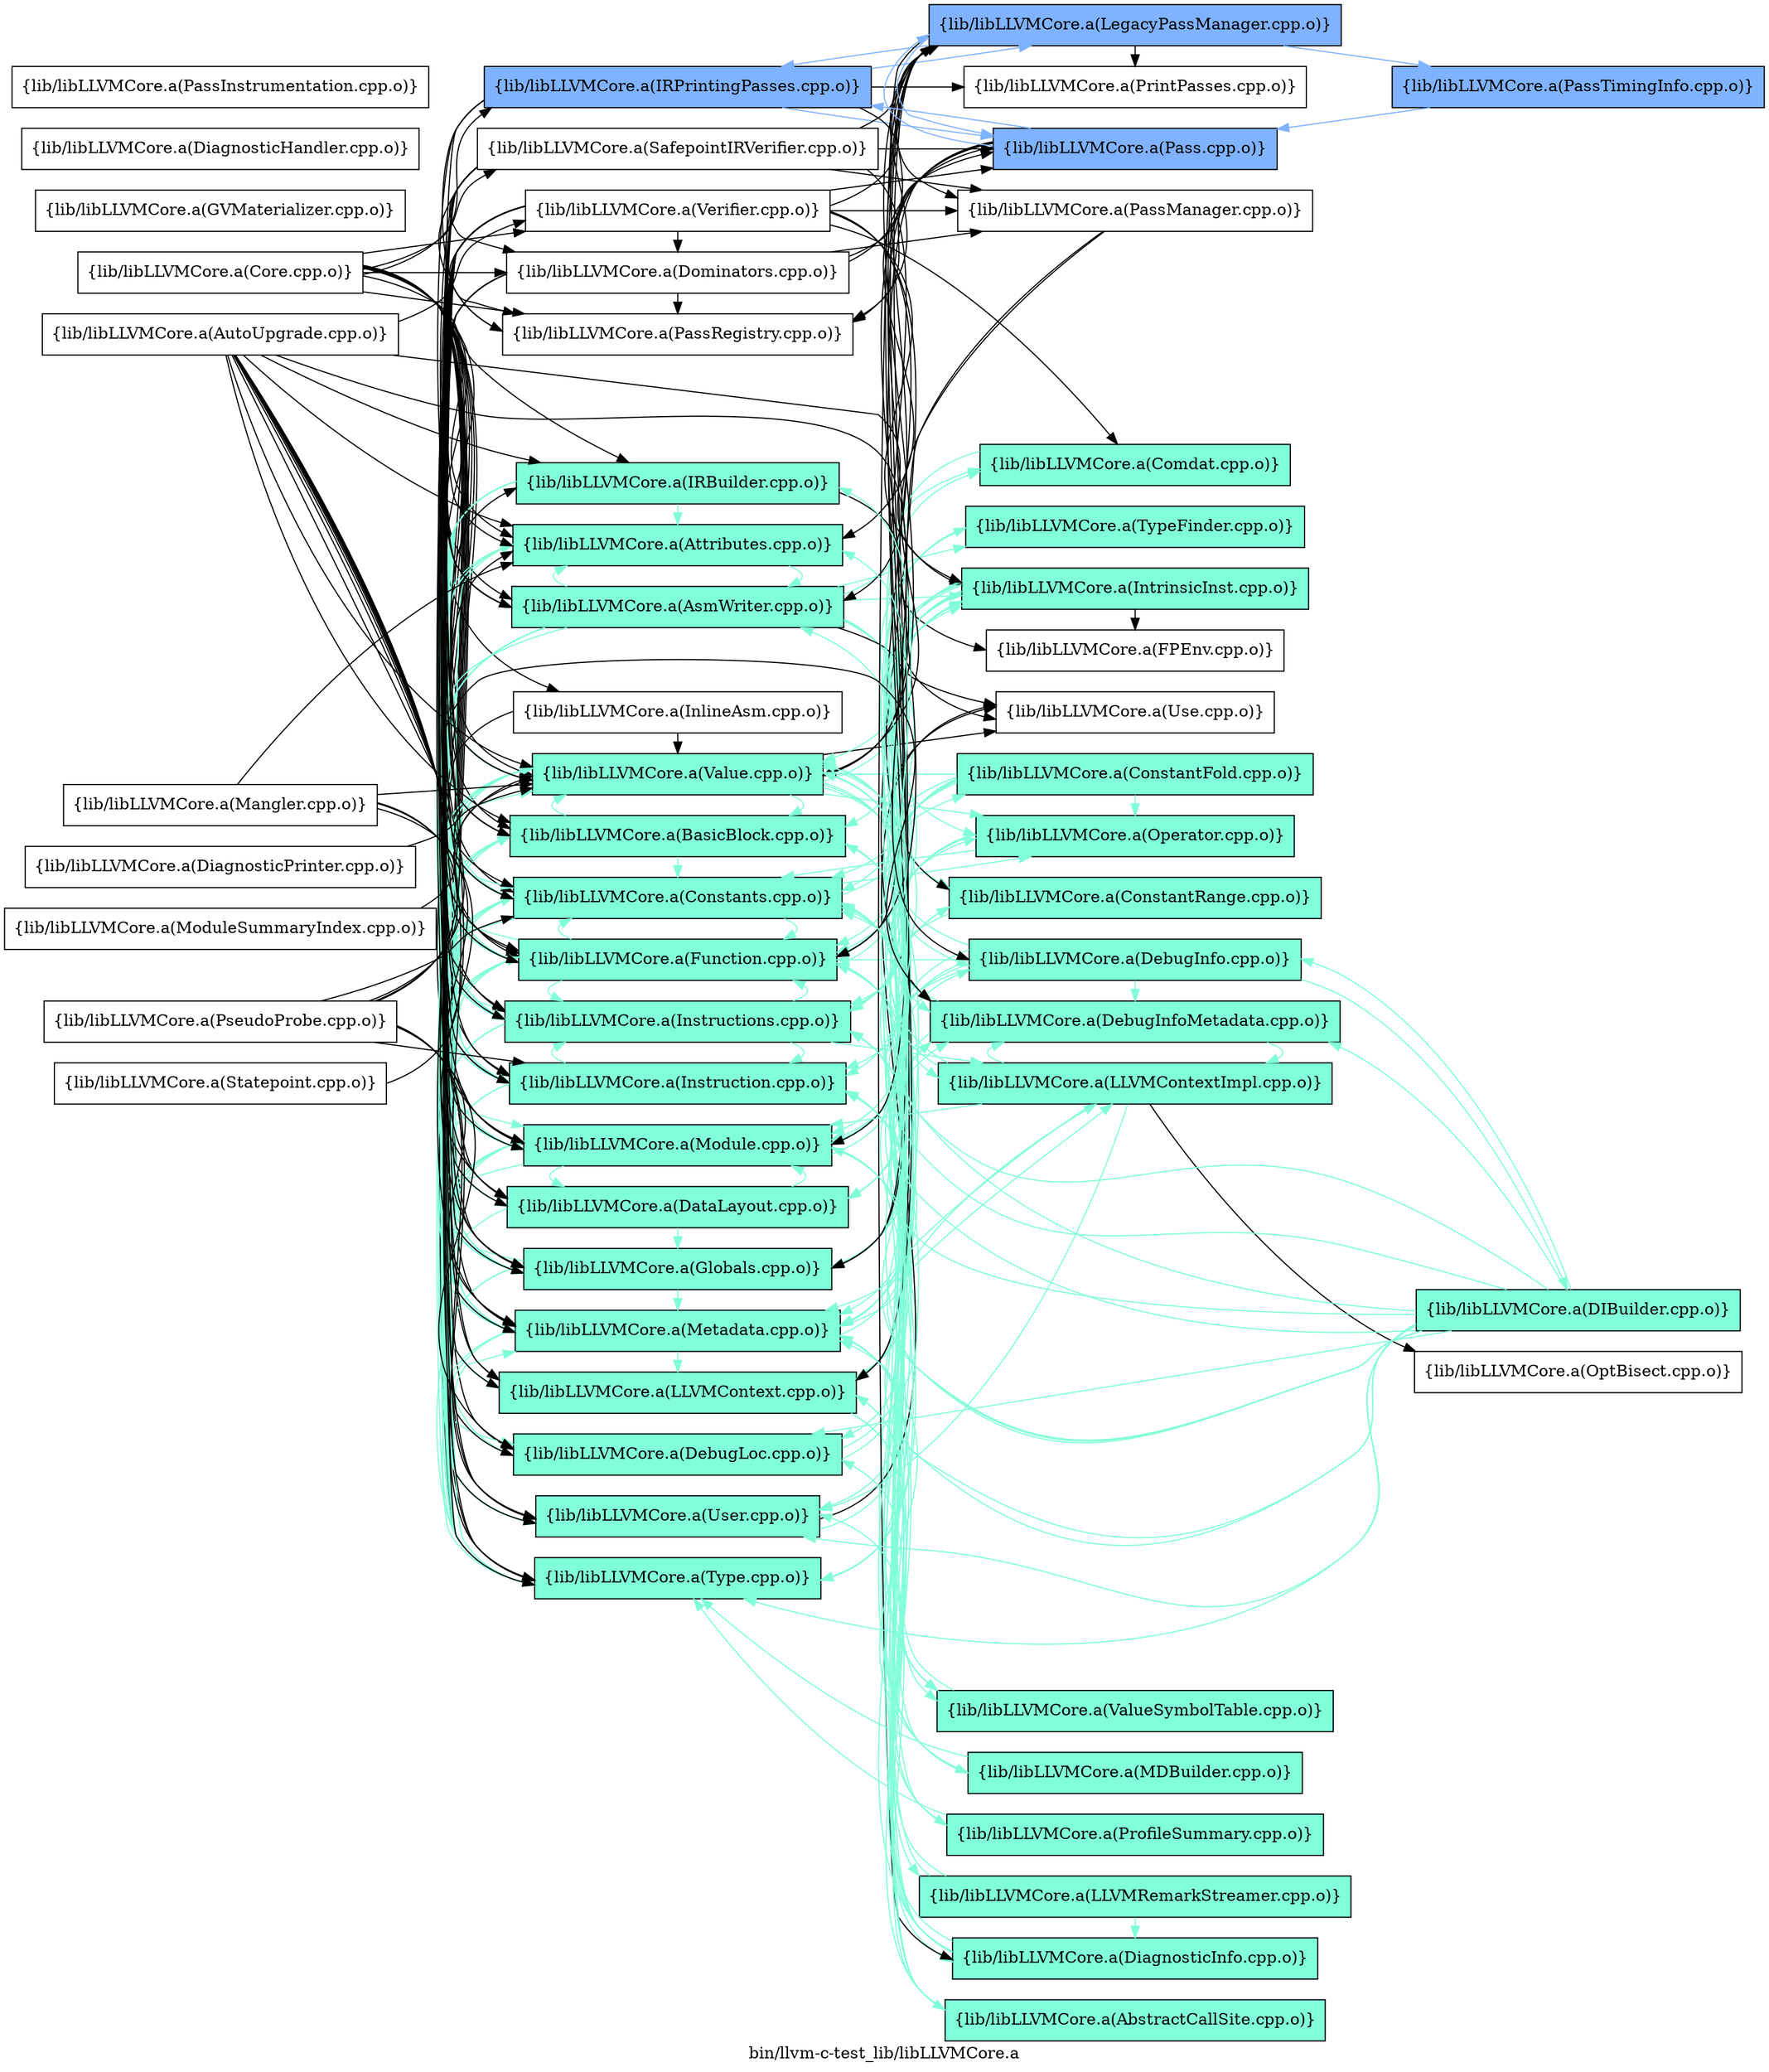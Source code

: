 digraph "bin/llvm-c-test_lib/libLLVMCore.a" {
	label="bin/llvm-c-test_lib/libLLVMCore.a";
	rankdir=LR;
	{ rank=same; Node0x561775690228;  }
	{ rank=same; Node0x56177569db58; Node0x56177569d3d8; Node0x56177568b908; Node0x5617756908b8; Node0x56177568f648; Node0x561775692898; Node0x561775695818; Node0x561775695f98; Node0x561775697528; Node0x561775697d48; Node0x561775698838; Node0x561775699378; Node0x5617756995a8; Node0x56177569a188; Node0x56177569ad18; Node0x56177568df78; Node0x56177568e6f8; Node0x56177569ce88; Node0x561775694828; Node0x561775695048; Node0x56177568f008; Node0x56177568f7d8; Node0x561775690728;  }
	{ rank=same; Node0x56177568c038; Node0x561775691538; Node0x561775693518; Node0x56177569c898; Node0x56177568d6b8; Node0x561775695c28; Node0x56177568fd28; Node0x561775691358; Node0x561775690548; Node0x56177568f418; Node0x561775699968; Node0x56177569b858; Node0x56177569bf88; Node0x5617756964e8; Node0x56177568e248; Node0x5617756980b8; Node0x56177569de78; Node0x56177569af98; Node0x5617756925c8; Node0x561775699648; Node0x5617756949b8;  }
	{ rank=same; Node0x561775690228;  }
	{ rank=same; Node0x56177569db58; Node0x56177569d3d8; Node0x56177568b908; Node0x5617756908b8; Node0x56177568f648; Node0x561775692898; Node0x561775695818; Node0x561775695f98; Node0x561775697528; Node0x561775697d48; Node0x561775698838; Node0x561775699378; Node0x5617756995a8; Node0x56177569a188; Node0x56177569ad18; Node0x56177568df78; Node0x56177568e6f8; Node0x56177569ce88; Node0x561775694828; Node0x561775695048; Node0x56177568f008; Node0x56177568f7d8; Node0x561775690728;  }
	{ rank=same; Node0x56177568c038; Node0x561775691538; Node0x561775693518; Node0x56177569c898; Node0x56177568d6b8; Node0x561775695c28; Node0x56177568fd28; Node0x561775691358; Node0x561775690548; Node0x56177568f418; Node0x561775699968; Node0x56177569b858; Node0x56177569bf88; Node0x5617756964e8; Node0x56177568e248; Node0x5617756980b8; Node0x56177569de78; Node0x56177569af98; Node0x5617756925c8; Node0x561775699648; Node0x5617756949b8;  }

	Node0x561775690228 [shape=record,shape=box,group=0,label="{lib/libLLVMCore.a(Core.cpp.o)}"];
	Node0x561775690228 -> Node0x56177569db58;
	Node0x561775690228 -> Node0x56177569d3d8;
	Node0x561775690228 -> Node0x56177568b908;
	Node0x561775690228 -> Node0x5617756908b8;
	Node0x561775690228 -> Node0x56177568f648;
	Node0x561775690228 -> Node0x561775692898;
	Node0x561775690228 -> Node0x561775695818;
	Node0x561775690228 -> Node0x561775695f98;
	Node0x561775690228 -> Node0x561775697528;
	Node0x561775690228 -> Node0x561775697d48;
	Node0x561775690228 -> Node0x561775698838;
	Node0x561775690228 -> Node0x561775699378;
	Node0x561775690228 -> Node0x5617756995a8;
	Node0x561775690228 -> Node0x56177569a188;
	Node0x561775690228 -> Node0x56177569ad18;
	Node0x561775690228 -> Node0x56177568df78;
	Node0x561775690228 -> Node0x56177568e6f8;
	Node0x561775690228 -> Node0x56177569ce88;
	Node0x561775690228 -> Node0x561775694828;
	Node0x561775690228 -> Node0x561775695048;
	Node0x561775690228 -> Node0x56177568f008;
	Node0x561775690228 -> Node0x56177568f7d8;
	Node0x561775690228 -> Node0x561775690728;
	Node0x56177568f418 [shape=record,shape=box,group=1,style=filled,fillcolor="0.450000 0.5 1",label="{lib/libLLVMCore.a(DebugInfo.cpp.o)}"];
	Node0x56177568f418 -> Node0x5617756937e8[color="0.450000 0.5 1"];
	Node0x56177568f418 -> Node0x561775693518[color="0.450000 0.5 1"];
	Node0x56177568f418 -> Node0x561775692898[color="0.450000 0.5 1"];
	Node0x56177568f418 -> Node0x561775695f98[color="0.450000 0.5 1"];
	Node0x56177568f418 -> Node0x5617756995a8[color="0.450000 0.5 1"];
	Node0x56177568f418 -> Node0x56177568df78[color="0.450000 0.5 1"];
	Node0x56177568f418 -> Node0x56177568e6f8[color="0.450000 0.5 1"];
	Node0x56177568f418 -> Node0x56177568f7d8[color="0.450000 0.5 1"];
	Node0x56177569db58 [shape=record,shape=box,group=1,style=filled,fillcolor="0.450000 0.5 1",label="{lib/libLLVMCore.a(Attributes.cpp.o)}"];
	Node0x56177569db58 -> Node0x56177569d3d8[color="0.450000 0.5 1"];
	Node0x56177569db58 -> Node0x561775695f98[color="0.450000 0.5 1"];
	Node0x5617756908b8 [shape=record,shape=box,group=1,style=filled,fillcolor="0.450000 0.5 1",label="{lib/libLLVMCore.a(Constants.cpp.o)}"];
	Node0x5617756908b8 -> Node0x561775690548[color="0.450000 0.5 1"];
	Node0x5617756908b8 -> Node0x561775695f98[color="0.450000 0.5 1"];
	Node0x5617756908b8 -> Node0x561775697528[color="0.450000 0.5 1"];
	Node0x5617756908b8 -> Node0x5617756995a8[color="0.450000 0.5 1"];
	Node0x5617756908b8 -> Node0x56177569a188[color="0.450000 0.5 1"];
	Node0x5617756908b8 -> Node0x56177568d6b8[color="0.450000 0.5 1"];
	Node0x5617756908b8 -> Node0x561775695048[color="0.450000 0.5 1"];
	Node0x5617756908b8 -> Node0x56177568f008[color="0.450000 0.5 1"];
	Node0x5617756908b8 -> Node0x56177568f7d8[color="0.450000 0.5 1"];
	Node0x56177568f648 [shape=record,shape=box,group=1,style=filled,fillcolor="0.450000 0.5 1",label="{lib/libLLVMCore.a(DataLayout.cpp.o)}"];
	Node0x56177568f648 -> Node0x561775697528[color="0.450000 0.5 1"];
	Node0x56177568f648 -> Node0x56177568e6f8[color="0.450000 0.5 1"];
	Node0x56177568f648 -> Node0x561775695048[color="0.450000 0.5 1"];
	Node0x56177569a188 [shape=record,shape=box,group=1,style=filled,fillcolor="0.450000 0.5 1",label="{lib/libLLVMCore.a(Instructions.cpp.o)}"];
	Node0x56177569a188 -> Node0x56177569db58[color="0.450000 0.5 1"];
	Node0x56177569a188 -> Node0x56177568b908[color="0.450000 0.5 1"];
	Node0x56177569a188 -> Node0x5617756908b8[color="0.450000 0.5 1"];
	Node0x56177569a188 -> Node0x56177568f648[color="0.450000 0.5 1"];
	Node0x56177569a188 -> Node0x561775695f98[color="0.450000 0.5 1"];
	Node0x56177569a188 -> Node0x5617756995a8[color="0.450000 0.5 1"];
	Node0x56177569a188 -> Node0x56177569af98[color="0.450000 0.5 1"];
	Node0x56177569a188 -> Node0x56177568e248[color="0.450000 0.5 1"];
	Node0x56177569a188 -> Node0x56177568df78[color="0.450000 0.5 1"];
	Node0x56177569a188 -> Node0x56177568e6f8[color="0.450000 0.5 1"];
	Node0x56177569a188 -> Node0x56177568d6b8[color="0.450000 0.5 1"];
	Node0x56177569a188 -> Node0x561775695048[color="0.450000 0.5 1"];
	Node0x56177569a188 -> Node0x56177568fd28;
	Node0x56177569a188 -> Node0x56177568f008[color="0.450000 0.5 1"];
	Node0x56177569a188 -> Node0x56177568f7d8[color="0.450000 0.5 1"];
	Node0x561775699968 [shape=record,shape=box,group=2,style=filled,fillcolor="0.600000 0.5 1",label="{lib/libLLVMCore.a(LegacyPassManager.cpp.o)}"];
	Node0x561775699968 -> Node0x56177569d3d8;
	Node0x561775699968 -> Node0x5617756925c8;
	Node0x561775699968 -> Node0x561775695f98;
	Node0x561775699968 -> Node0x561775697528;
	Node0x561775699968 -> Node0x561775698838[color="0.600000 0.5 1"];
	Node0x561775699968 -> Node0x56177569ad18;
	Node0x561775699968 -> Node0x56177568e6f8;
	Node0x561775699968 -> Node0x56177569b858[color="0.600000 0.5 1"];
	Node0x561775699968 -> Node0x56177569ce88;
	Node0x561775699968 -> Node0x56177569d6a8[color="0.600000 0.5 1"];
	Node0x561775699968 -> Node0x56177569de78;
	Node0x561775699968 -> Node0x56177568f7d8;
	Node0x56177568e6f8 [shape=record,shape=box,group=1,style=filled,fillcolor="0.450000 0.5 1",label="{lib/libLLVMCore.a(Module.cpp.o)}"];
	Node0x56177568e6f8 -> Node0x56177568c038[color="0.450000 0.5 1"];
	Node0x56177568e6f8 -> Node0x5617756908b8[color="0.450000 0.5 1"];
	Node0x56177568e6f8 -> Node0x56177568f648[color="0.450000 0.5 1"];
	Node0x56177568e6f8 -> Node0x561775695f98[color="0.450000 0.5 1"];
	Node0x56177568e6f8 -> Node0x561775697528[color="0.450000 0.5 1"];
	Node0x56177568e6f8 -> Node0x56177569ad18[color="0.450000 0.5 1"];
	Node0x56177568e6f8 -> Node0x56177568df78[color="0.450000 0.5 1"];
	Node0x56177568e6f8 -> Node0x5617756949b8[color="0.450000 0.5 1"];
	Node0x56177568e6f8 -> Node0x561775695048[color="0.450000 0.5 1"];
	Node0x56177568e6f8 -> Node0x561775695c28[color="0.450000 0.5 1"];
	Node0x56177568e6f8 -> Node0x56177568f008[color="0.450000 0.5 1"];
	Node0x56177568e6f8 -> Node0x56177568f7d8[color="0.450000 0.5 1"];
	Node0x56177568e6f8 -> Node0x561775691358[color="0.450000 0.5 1"];
	Node0x56177568d6b8 [shape=record,shape=box,group=1,style=filled,fillcolor="0.450000 0.5 1",label="{lib/libLLVMCore.a(Operator.cpp.o)}"];
	Node0x56177568d6b8 -> Node0x5617756908b8[color="0.450000 0.5 1"];
	Node0x56177568d6b8 -> Node0x56177568f648[color="0.450000 0.5 1"];
	Node0x56177568d6b8 -> Node0x561775695048[color="0.450000 0.5 1"];
	Node0x56177569b858 [shape=record,shape=box,group=2,style=filled,fillcolor="0.600000 0.5 1",label="{lib/libLLVMCore.a(Pass.cpp.o)}"];
	Node0x56177569b858 -> Node0x56177569db58;
	Node0x56177569b858 -> Node0x561775695f98;
	Node0x56177569b858 -> Node0x561775698838[color="0.600000 0.5 1"];
	Node0x56177569b858 -> Node0x56177569ad18;
	Node0x56177569b858 -> Node0x561775699968[color="0.600000 0.5 1"];
	Node0x56177569b858 -> Node0x56177569ce88;
	Node0x56177569b858 -> Node0x56177568f7d8;
	Node0x56177569ce88 [shape=record,shape=box,group=0,label="{lib/libLLVMCore.a(PassRegistry.cpp.o)}"];
	Node0x561775695048 [shape=record,shape=box,group=1,style=filled,fillcolor="0.450000 0.5 1",label="{lib/libLLVMCore.a(Type.cpp.o)}"];
	Node0x561775695048 -> Node0x5617756908b8[color="0.450000 0.5 1"];
	Node0x56177568f008 [shape=record,shape=box,group=1,style=filled,fillcolor="0.450000 0.5 1",label="{lib/libLLVMCore.a(User.cpp.o)}"];
	Node0x56177568f008 -> Node0x56177569c898[color="0.450000 0.5 1"];
	Node0x56177568f008 -> Node0x56177568fd28;
	Node0x56177568f7d8 [shape=record,shape=box,group=1,style=filled,fillcolor="0.450000 0.5 1",label="{lib/libLLVMCore.a(Value.cpp.o)}"];
	Node0x56177568f7d8 -> Node0x56177569db58[color="0.450000 0.5 1"];
	Node0x56177568f7d8 -> Node0x56177568b908[color="0.450000 0.5 1"];
	Node0x56177568f7d8 -> Node0x5617756908b8[color="0.450000 0.5 1"];
	Node0x56177568f7d8 -> Node0x56177568f648[color="0.450000 0.5 1"];
	Node0x56177568f7d8 -> Node0x56177568f418[color="0.450000 0.5 1"];
	Node0x56177568f7d8 -> Node0x561775695f98[color="0.450000 0.5 1"];
	Node0x56177568f7d8 -> Node0x561775697528[color="0.450000 0.5 1"];
	Node0x56177568f7d8 -> Node0x5617756995a8[color="0.450000 0.5 1"];
	Node0x56177568f7d8 -> Node0x56177569a188[color="0.450000 0.5 1"];
	Node0x56177568f7d8 -> Node0x56177569c898[color="0.450000 0.5 1"];
	Node0x56177568f7d8 -> Node0x56177569ad18[color="0.450000 0.5 1"];
	Node0x56177568f7d8 -> Node0x56177569af98[color="0.450000 0.5 1"];
	Node0x56177568f7d8 -> Node0x56177568df78[color="0.450000 0.5 1"];
	Node0x56177568f7d8 -> Node0x56177568d6b8[color="0.450000 0.5 1"];
	Node0x56177568f7d8 -> Node0x561775695048[color="0.450000 0.5 1"];
	Node0x56177568f7d8 -> Node0x56177568fd28;
	Node0x56177568f7d8 -> Node0x56177568f008[color="0.450000 0.5 1"];
	Node0x56177568f7d8 -> Node0x561775691358[color="0.450000 0.5 1"];
	Node0x561775692898 [shape=record,shape=box,group=1,style=filled,fillcolor="0.450000 0.5 1",label="{lib/libLLVMCore.a(DebugLoc.cpp.o)}"];
	Node0x561775692898 -> Node0x56177568f418[color="0.450000 0.5 1"];
	Node0x561775692898 -> Node0x561775693518[color="0.450000 0.5 1"];
	Node0x561775692898 -> Node0x56177568df78[color="0.450000 0.5 1"];
	Node0x561775695f98 [shape=record,shape=box,group=1,style=filled,fillcolor="0.450000 0.5 1",label="{lib/libLLVMCore.a(Function.cpp.o)}"];
	Node0x561775695f98 -> Node0x56177569db58[color="0.450000 0.5 1"];
	Node0x561775695f98 -> Node0x56177568b908[color="0.450000 0.5 1"];
	Node0x561775695f98 -> Node0x5617756908b8[color="0.450000 0.5 1"];
	Node0x561775695f98 -> Node0x56177568f648[color="0.450000 0.5 1"];
	Node0x561775695f98 -> Node0x5617756964e8[color="0.450000 0.5 1"];
	Node0x561775695f98 -> Node0x561775697528[color="0.450000 0.5 1"];
	Node0x561775695f98 -> Node0x56177569a188[color="0.450000 0.5 1"];
	Node0x561775695f98 -> Node0x56177569c898[color="0.450000 0.5 1"];
	Node0x561775695f98 -> Node0x56177569ad18[color="0.450000 0.5 1"];
	Node0x561775695f98 -> Node0x56177568e248[color="0.450000 0.5 1"];
	Node0x561775695f98 -> Node0x56177568df78[color="0.450000 0.5 1"];
	Node0x561775695f98 -> Node0x56177568e6f8[color="0.450000 0.5 1"];
	Node0x561775695f98 -> Node0x561775695048[color="0.450000 0.5 1"];
	Node0x561775695f98 -> Node0x56177568f008[color="0.450000 0.5 1"];
	Node0x561775695f98 -> Node0x56177568f7d8[color="0.450000 0.5 1"];
	Node0x561775695f98 -> Node0x561775691358[color="0.450000 0.5 1"];
	Node0x561775697d48 [shape=record,shape=box,group=1,style=filled,fillcolor="0.450000 0.5 1",label="{lib/libLLVMCore.a(IRBuilder.cpp.o)}"];
	Node0x561775697d48 -> Node0x56177569db58[color="0.450000 0.5 1"];
	Node0x561775697d48 -> Node0x56177568b908[color="0.450000 0.5 1"];
	Node0x561775697d48 -> Node0x5617756908b8[color="0.450000 0.5 1"];
	Node0x561775697d48 -> Node0x56177568f648[color="0.450000 0.5 1"];
	Node0x561775697d48 -> Node0x561775695f98[color="0.450000 0.5 1"];
	Node0x561775697d48 -> Node0x561775697528[color="0.450000 0.5 1"];
	Node0x561775697d48 -> Node0x5617756980b8;
	Node0x561775697d48 -> Node0x5617756995a8[color="0.450000 0.5 1"];
	Node0x561775697d48 -> Node0x56177569a188[color="0.450000 0.5 1"];
	Node0x561775697d48 -> Node0x56177568df78[color="0.450000 0.5 1"];
	Node0x561775697d48 -> Node0x561775695048[color="0.450000 0.5 1"];
	Node0x561775697d48 -> Node0x56177568f008[color="0.450000 0.5 1"];
	Node0x561775697d48 -> Node0x56177568f7d8[color="0.450000 0.5 1"];
	Node0x5617756995a8 [shape=record,shape=box,group=1,style=filled,fillcolor="0.450000 0.5 1",label="{lib/libLLVMCore.a(Instruction.cpp.o)}"];
	Node0x5617756995a8 -> Node0x56177569db58[color="0.450000 0.5 1"];
	Node0x5617756995a8 -> Node0x56177568b908[color="0.450000 0.5 1"];
	Node0x5617756995a8 -> Node0x5617756908b8[color="0.450000 0.5 1"];
	Node0x5617756995a8 -> Node0x56177569a188[color="0.450000 0.5 1"];
	Node0x5617756995a8 -> Node0x56177568df78[color="0.450000 0.5 1"];
	Node0x5617756995a8 -> Node0x56177568f008[color="0.450000 0.5 1"];
	Node0x5617756995a8 -> Node0x56177568f7d8[color="0.450000 0.5 1"];
	Node0x56177568df78 [shape=record,shape=box,group=1,style=filled,fillcolor="0.450000 0.5 1",label="{lib/libLLVMCore.a(Metadata.cpp.o)}"];
	Node0x56177568df78 -> Node0x561775691538[color="0.450000 0.5 1"];
	Node0x56177568df78 -> Node0x5617756908b8[color="0.450000 0.5 1"];
	Node0x56177568df78 -> Node0x561775693518[color="0.450000 0.5 1"];
	Node0x56177568df78 -> Node0x561775692898[color="0.450000 0.5 1"];
	Node0x56177568df78 -> Node0x56177569ad18[color="0.450000 0.5 1"];
	Node0x56177568df78 -> Node0x56177569af98[color="0.450000 0.5 1"];
	Node0x56177568df78 -> Node0x56177568e6f8[color="0.450000 0.5 1"];
	Node0x56177568df78 -> Node0x561775695048[color="0.450000 0.5 1"];
	Node0x56177568df78 -> Node0x56177568f7d8[color="0.450000 0.5 1"];
	Node0x56177568b908 [shape=record,shape=box,group=1,style=filled,fillcolor="0.450000 0.5 1",label="{lib/libLLVMCore.a(BasicBlock.cpp.o)}"];
	Node0x56177568b908 -> Node0x5617756908b8[color="0.450000 0.5 1"];
	Node0x56177568b908 -> Node0x5617756995a8[color="0.450000 0.5 1"];
	Node0x56177568b908 -> Node0x56177569a188[color="0.450000 0.5 1"];
	Node0x56177568b908 -> Node0x56177568df78[color="0.450000 0.5 1"];
	Node0x56177568b908 -> Node0x561775695048[color="0.450000 0.5 1"];
	Node0x56177568b908 -> Node0x56177568f008[color="0.450000 0.5 1"];
	Node0x56177568b908 -> Node0x56177568f7d8[color="0.450000 0.5 1"];
	Node0x56177568b908 -> Node0x561775691358[color="0.450000 0.5 1"];
	Node0x5617756925c8 [shape=record,shape=box,group=1,style=filled,fillcolor="0.450000 0.5 1",label="{lib/libLLVMCore.a(DiagnosticInfo.cpp.o)}"];
	Node0x5617756925c8 -> Node0x56177569d3d8[color="0.450000 0.5 1"];
	Node0x5617756925c8 -> Node0x561775692898[color="0.450000 0.5 1"];
	Node0x5617756925c8 -> Node0x561775695f98[color="0.450000 0.5 1"];
	Node0x5617756925c8 -> Node0x5617756995a8[color="0.450000 0.5 1"];
	Node0x5617756925c8 -> Node0x56177569ad18[color="0.450000 0.5 1"];
	Node0x5617756925c8 -> Node0x56177568df78[color="0.450000 0.5 1"];
	Node0x5617756925c8 -> Node0x56177568f7d8[color="0.450000 0.5 1"];
	Node0x561775697528 [shape=record,shape=box,group=1,style=filled,fillcolor="0.450000 0.5 1",label="{lib/libLLVMCore.a(Globals.cpp.o)}"];
	Node0x561775697528 -> Node0x561775691538[color="0.450000 0.5 1"];
	Node0x561775697528 -> Node0x5617756908b8[color="0.450000 0.5 1"];
	Node0x561775697528 -> Node0x561775695f98[color="0.450000 0.5 1"];
	Node0x561775697528 -> Node0x56177568df78[color="0.450000 0.5 1"];
	Node0x561775697528 -> Node0x56177568e6f8[color="0.450000 0.5 1"];
	Node0x561775697528 -> Node0x561775695048[color="0.450000 0.5 1"];
	Node0x561775697528 -> Node0x56177568f008[color="0.450000 0.5 1"];
	Node0x561775697528 -> Node0x56177568f7d8[color="0.450000 0.5 1"];
	Node0x561775699378 [shape=record,shape=box,group=0,label="{lib/libLLVMCore.a(InlineAsm.cpp.o)}"];
	Node0x561775699378 -> Node0x561775695048;
	Node0x561775699378 -> Node0x56177568f7d8;
	Node0x56177569ad18 [shape=record,shape=box,group=1,style=filled,fillcolor="0.450000 0.5 1",label="{lib/libLLVMCore.a(LLVMContext.cpp.o)}"];
	Node0x56177569ad18 -> Node0x5617756925c8[color="0.450000 0.5 1"];
	Node0x56177569ad18 -> Node0x56177569af98[color="0.450000 0.5 1"];
	Node0x56177569ad18 -> Node0x561775699648[color="0.450000 0.5 1"];
	Node0x56177569c898 [shape=record,shape=box,group=1,style=filled,fillcolor="0.450000 0.5 1",label="{lib/libLLVMCore.a(IntrinsicInst.cpp.o)}"];
	Node0x56177569c898 -> Node0x56177568b908[color="0.450000 0.5 1"];
	Node0x56177569c898 -> Node0x5617756908b8[color="0.450000 0.5 1"];
	Node0x56177569c898 -> Node0x56177568f648[color="0.450000 0.5 1"];
	Node0x56177569c898 -> Node0x561775693518[color="0.450000 0.5 1"];
	Node0x56177569c898 -> Node0x561775695f98[color="0.450000 0.5 1"];
	Node0x56177569c898 -> Node0x5617756980b8;
	Node0x56177569c898 -> Node0x5617756995a8[color="0.450000 0.5 1"];
	Node0x56177569c898 -> Node0x56177569a188[color="0.450000 0.5 1"];
	Node0x56177569c898 -> Node0x56177568df78[color="0.450000 0.5 1"];
	Node0x56177569c898 -> Node0x56177568e6f8[color="0.450000 0.5 1"];
	Node0x56177569c898 -> Node0x561775695048[color="0.450000 0.5 1"];
	Node0x56177569c898 -> Node0x56177568f008[color="0.450000 0.5 1"];
	Node0x56177569c898 -> Node0x56177568f7d8[color="0.450000 0.5 1"];
	Node0x561775691538 [shape=record,shape=box,group=1,style=filled,fillcolor="0.450000 0.5 1",label="{lib/libLLVMCore.a(ConstantRange.cpp.o)}"];
	Node0x561775691538 -> Node0x56177569a188[color="0.450000 0.5 1"];
	Node0x561775693518 [shape=record,shape=box,group=1,style=filled,fillcolor="0.450000 0.5 1",label="{lib/libLLVMCore.a(DebugInfoMetadata.cpp.o)}"];
	Node0x561775693518 -> Node0x5617756908b8[color="0.450000 0.5 1"];
	Node0x561775693518 -> Node0x56177569ad18[color="0.450000 0.5 1"];
	Node0x561775693518 -> Node0x56177569af98[color="0.450000 0.5 1"];
	Node0x561775693518 -> Node0x56177568df78[color="0.450000 0.5 1"];
	Node0x561775693518 -> Node0x561775695048[color="0.450000 0.5 1"];
	Node0x561775695818 [shape=record,shape=box,group=0,label="{lib/libLLVMCore.a(Dominators.cpp.o)}"];
	Node0x561775695818 -> Node0x56177569d3d8;
	Node0x561775695818 -> Node0x56177568b908;
	Node0x561775695818 -> Node0x5617756995a8;
	Node0x561775695818 -> Node0x561775699968;
	Node0x561775695818 -> Node0x56177569b858;
	Node0x561775695818 -> Node0x56177569bf88;
	Node0x561775695818 -> Node0x56177569ce88;
	Node0x561775695818 -> Node0x56177568f7d8;
	Node0x56177568fd28 [shape=record,shape=box,group=0,label="{lib/libLLVMCore.a(Use.cpp.o)}"];
	Node0x56177569cca8 [shape=record,shape=box,group=0,label="{lib/libLLVMCore.a(AutoUpgrade.cpp.o)}"];
	Node0x56177569cca8 -> Node0x56177569db58;
	Node0x56177569cca8 -> Node0x56177568b908;
	Node0x56177569cca8 -> Node0x5617756908b8;
	Node0x56177569cca8 -> Node0x56177568f648;
	Node0x56177569cca8 -> Node0x56177568f418;
	Node0x56177569cca8 -> Node0x561775695f98;
	Node0x56177569cca8 -> Node0x561775697528;
	Node0x56177569cca8 -> Node0x561775697d48;
	Node0x56177569cca8 -> Node0x5617756995a8;
	Node0x56177569cca8 -> Node0x56177569a188;
	Node0x56177569cca8 -> Node0x56177569c898;
	Node0x56177569cca8 -> Node0x56177569ad18;
	Node0x56177569cca8 -> Node0x56177568df78;
	Node0x56177569cca8 -> Node0x56177568e6f8;
	Node0x56177569cca8 -> Node0x561775695048;
	Node0x56177569cca8 -> Node0x56177568f008;
	Node0x56177569cca8 -> Node0x56177568f7d8;
	Node0x56177569cca8 -> Node0x561775690728;
	Node0x561775696e48 [shape=record,shape=box,group=0,label="{lib/libLLVMCore.a(GVMaterializer.cpp.o)}"];
	Node0x561775690728 [shape=record,shape=box,group=0,label="{lib/libLLVMCore.a(Verifier.cpp.o)}"];
	Node0x561775690728 -> Node0x56177569db58;
	Node0x561775690728 -> Node0x56177569d3d8;
	Node0x561775690728 -> Node0x56177568b908;
	Node0x561775690728 -> Node0x56177568c038;
	Node0x561775690728 -> Node0x561775691538;
	Node0x561775690728 -> Node0x5617756908b8;
	Node0x561775690728 -> Node0x56177568f648;
	Node0x561775690728 -> Node0x561775693518;
	Node0x561775690728 -> Node0x561775692898;
	Node0x561775690728 -> Node0x561775695818;
	Node0x561775690728 -> Node0x561775695f98;
	Node0x561775690728 -> Node0x561775697528;
	Node0x561775690728 -> Node0x5617756995a8;
	Node0x561775690728 -> Node0x56177569a188;
	Node0x561775690728 -> Node0x56177569c898;
	Node0x561775690728 -> Node0x56177569ad18;
	Node0x561775690728 -> Node0x561775699968;
	Node0x561775690728 -> Node0x56177568df78;
	Node0x561775690728 -> Node0x56177568e6f8;
	Node0x561775690728 -> Node0x56177569b858;
	Node0x561775690728 -> Node0x56177569bf88;
	Node0x561775690728 -> Node0x56177569ce88;
	Node0x561775690728 -> Node0x561775695048;
	Node0x561775690728 -> Node0x56177568f008;
	Node0x561775690728 -> Node0x56177568f7d8;
	Node0x56177569d3d8 [shape=record,shape=box,group=1,style=filled,fillcolor="0.450000 0.5 1",label="{lib/libLLVMCore.a(AsmWriter.cpp.o)}"];
	Node0x56177569d3d8 -> Node0x56177569db58[color="0.450000 0.5 1"];
	Node0x56177569d3d8 -> Node0x56177568b908[color="0.450000 0.5 1"];
	Node0x56177569d3d8 -> Node0x56177568c038[color="0.450000 0.5 1"];
	Node0x56177569d3d8 -> Node0x561775691538[color="0.450000 0.5 1"];
	Node0x56177569d3d8 -> Node0x5617756908b8[color="0.450000 0.5 1"];
	Node0x56177569d3d8 -> Node0x561775693518[color="0.450000 0.5 1"];
	Node0x56177569d3d8 -> Node0x561775695f98[color="0.450000 0.5 1"];
	Node0x56177569d3d8 -> Node0x561775697528[color="0.450000 0.5 1"];
	Node0x56177569d3d8 -> Node0x5617756995a8[color="0.450000 0.5 1"];
	Node0x56177569d3d8 -> Node0x56177569a188[color="0.450000 0.5 1"];
	Node0x56177569d3d8 -> Node0x56177569c898[color="0.450000 0.5 1"];
	Node0x56177569d3d8 -> Node0x56177569ad18[color="0.450000 0.5 1"];
	Node0x56177569d3d8 -> Node0x56177568df78[color="0.450000 0.5 1"];
	Node0x56177569d3d8 -> Node0x56177568e6f8[color="0.450000 0.5 1"];
	Node0x56177569d3d8 -> Node0x56177568d6b8[color="0.450000 0.5 1"];
	Node0x56177569d3d8 -> Node0x561775695048[color="0.450000 0.5 1"];
	Node0x56177569d3d8 -> Node0x561775695c28[color="0.450000 0.5 1"];
	Node0x56177569d3d8 -> Node0x56177568fd28;
	Node0x56177569d3d8 -> Node0x56177568f008[color="0.450000 0.5 1"];
	Node0x56177569d3d8 -> Node0x56177568f7d8[color="0.450000 0.5 1"];
	Node0x56177568c038 [shape=record,shape=box,group=1,style=filled,fillcolor="0.450000 0.5 1",label="{lib/libLLVMCore.a(Comdat.cpp.o)}"];
	Node0x56177568c038 -> Node0x56177568e6f8[color="0.450000 0.5 1"];
	Node0x561775695c28 [shape=record,shape=box,group=1,style=filled,fillcolor="0.450000 0.5 1",label="{lib/libLLVMCore.a(TypeFinder.cpp.o)}"];
	Node0x561775695c28 -> Node0x561775695f98[color="0.450000 0.5 1"];
	Node0x561775695c28 -> Node0x561775697528[color="0.450000 0.5 1"];
	Node0x561775695c28 -> Node0x56177568df78[color="0.450000 0.5 1"];
	Node0x561775691358 [shape=record,shape=box,group=1,style=filled,fillcolor="0.450000 0.5 1",label="{lib/libLLVMCore.a(ValueSymbolTable.cpp.o)}"];
	Node0x561775691358 -> Node0x56177568f7d8[color="0.450000 0.5 1"];
	Node0x561775690548 [shape=record,shape=box,group=1,style=filled,fillcolor="0.450000 0.5 1",label="{lib/libLLVMCore.a(ConstantFold.cpp.o)}"];
	Node0x561775690548 -> Node0x5617756908b8[color="0.450000 0.5 1"];
	Node0x561775690548 -> Node0x561775695f98[color="0.450000 0.5 1"];
	Node0x561775690548 -> Node0x561775697528[color="0.450000 0.5 1"];
	Node0x561775690548 -> Node0x56177569a188[color="0.450000 0.5 1"];
	Node0x561775690548 -> Node0x56177568e6f8[color="0.450000 0.5 1"];
	Node0x561775690548 -> Node0x56177568d6b8[color="0.450000 0.5 1"];
	Node0x561775690548 -> Node0x561775695048[color="0.450000 0.5 1"];
	Node0x561775690548 -> Node0x56177568f7d8[color="0.450000 0.5 1"];
	Node0x561775698838 [shape=record,shape=box,group=2,style=filled,fillcolor="0.600000 0.5 1",label="{lib/libLLVMCore.a(IRPrintingPasses.cpp.o)}"];
	Node0x561775698838 -> Node0x56177569d3d8;
	Node0x561775698838 -> Node0x561775699968[color="0.600000 0.5 1"];
	Node0x561775698838 -> Node0x56177569b858[color="0.600000 0.5 1"];
	Node0x561775698838 -> Node0x56177569bf88;
	Node0x561775698838 -> Node0x56177569ce88;
	Node0x561775698838 -> Node0x56177569de78;
	Node0x561775698838 -> Node0x56177568f7d8;
	Node0x561775694828 [shape=record,shape=box,group=0,label="{lib/libLLVMCore.a(SafepointIRVerifier.cpp.o)}"];
	Node0x561775694828 -> Node0x56177569d3d8;
	Node0x561775694828 -> Node0x56177568b908;
	Node0x561775694828 -> Node0x5617756908b8;
	Node0x561775694828 -> Node0x561775695818;
	Node0x561775694828 -> Node0x561775695f98;
	Node0x561775694828 -> Node0x5617756995a8;
	Node0x561775694828 -> Node0x561775699968;
	Node0x561775694828 -> Node0x56177569b858;
	Node0x561775694828 -> Node0x56177569bf88;
	Node0x561775694828 -> Node0x56177569ce88;
	Node0x561775694828 -> Node0x56177568fd28;
	Node0x561775694828 -> Node0x56177568f7d8;
	Node0x5617756937e8 [shape=record,shape=box,group=1,style=filled,fillcolor="0.450000 0.5 1",label="{lib/libLLVMCore.a(DIBuilder.cpp.o)}"];
	Node0x5617756937e8 -> Node0x56177569db58[color="0.450000 0.5 1"];
	Node0x5617756937e8 -> Node0x56177568b908[color="0.450000 0.5 1"];
	Node0x5617756937e8 -> Node0x5617756908b8[color="0.450000 0.5 1"];
	Node0x5617756937e8 -> Node0x56177568f418[color="0.450000 0.5 1"];
	Node0x5617756937e8 -> Node0x561775693518[color="0.450000 0.5 1"];
	Node0x5617756937e8 -> Node0x561775692898[color="0.450000 0.5 1"];
	Node0x5617756937e8 -> Node0x561775695f98[color="0.450000 0.5 1"];
	Node0x5617756937e8 -> Node0x561775697d48[color="0.450000 0.5 1"];
	Node0x5617756937e8 -> Node0x5617756995a8[color="0.450000 0.5 1"];
	Node0x5617756937e8 -> Node0x56177569a188[color="0.450000 0.5 1"];
	Node0x5617756937e8 -> Node0x56177568df78[color="0.450000 0.5 1"];
	Node0x5617756937e8 -> Node0x56177568e6f8[color="0.450000 0.5 1"];
	Node0x5617756937e8 -> Node0x561775695048[color="0.450000 0.5 1"];
	Node0x5617756937e8 -> Node0x56177568f008[color="0.450000 0.5 1"];
	Node0x5617756937e8 -> Node0x56177568f7d8[color="0.450000 0.5 1"];
	Node0x56177569af98 [shape=record,shape=box,group=1,style=filled,fillcolor="0.450000 0.5 1",label="{lib/libLLVMCore.a(LLVMContextImpl.cpp.o)}"];
	Node0x56177569af98 -> Node0x5617756908b8[color="0.450000 0.5 1"];
	Node0x56177569af98 -> Node0x561775693518[color="0.450000 0.5 1"];
	Node0x56177569af98 -> Node0x56177568df78[color="0.450000 0.5 1"];
	Node0x56177569af98 -> Node0x56177568e6f8[color="0.450000 0.5 1"];
	Node0x56177569af98 -> Node0x56177569b3a8;
	Node0x56177569af98 -> Node0x56177568f008[color="0.450000 0.5 1"];
	Node0x56177569af98 -> Node0x56177568f7d8[color="0.450000 0.5 1"];
	Node0x561775691ee8 [shape=record,shape=box,group=0,label="{lib/libLLVMCore.a(DiagnosticPrinter.cpp.o)}"];
	Node0x561775691ee8 -> Node0x56177568f7d8;
	Node0x56177569bf88 [shape=record,shape=box,group=0,label="{lib/libLLVMCore.a(PassManager.cpp.o)}"];
	Node0x56177569bf88 -> Node0x561775697528;
	Node0x56177569bf88 -> Node0x56177568f7d8;
	Node0x5617756964e8 [shape=record,shape=box,group=1,style=filled,fillcolor="0.450000 0.5 1",label="{lib/libLLVMCore.a(AbstractCallSite.cpp.o)}"];
	Node0x5617756964e8 -> Node0x5617756908b8[color="0.450000 0.5 1"];
	Node0x5617756964e8 -> Node0x56177569a188[color="0.450000 0.5 1"];
	Node0x5617756964e8 -> Node0x56177568df78[color="0.450000 0.5 1"];
	Node0x5617756964e8 -> Node0x56177568f008[color="0.450000 0.5 1"];
	Node0x56177568e248 [shape=record,shape=box,group=1,style=filled,fillcolor="0.450000 0.5 1",label="{lib/libLLVMCore.a(MDBuilder.cpp.o)}"];
	Node0x56177568e248 -> Node0x5617756908b8[color="0.450000 0.5 1"];
	Node0x56177568e248 -> Node0x56177568df78[color="0.450000 0.5 1"];
	Node0x56177568e248 -> Node0x561775695048[color="0.450000 0.5 1"];
	Node0x56177568e248 -> Node0x56177568f7d8[color="0.450000 0.5 1"];
	Node0x5617756980b8 [shape=record,shape=box,group=0,label="{lib/libLLVMCore.a(FPEnv.cpp.o)}"];
	Node0x56177569de78 [shape=record,shape=box,group=0,label="{lib/libLLVMCore.a(PrintPasses.cpp.o)}"];
	Node0x561775699648 [shape=record,shape=box,group=1,style=filled,fillcolor="0.450000 0.5 1",label="{lib/libLLVMCore.a(LLVMRemarkStreamer.cpp.o)}"];
	Node0x561775699648 -> Node0x5617756925c8[color="0.450000 0.5 1"];
	Node0x561775699648 -> Node0x56177569ad18[color="0.450000 0.5 1"];
	Node0x561775699648 -> Node0x56177568f7d8[color="0.450000 0.5 1"];
	Node0x56177569b3a8 [shape=record,shape=box,group=0,label="{lib/libLLVMCore.a(OptBisect.cpp.o)}"];
	Node0x561775699508 [shape=record,shape=box,group=0,label="{lib/libLLVMCore.a(DiagnosticHandler.cpp.o)}"];
	Node0x56177569d6a8 [shape=record,shape=box,group=2,style=filled,fillcolor="0.600000 0.5 1",label="{lib/libLLVMCore.a(PassTimingInfo.cpp.o)}"];
	Node0x56177569d6a8 -> Node0x56177569b858[color="0.600000 0.5 1"];
	Node0x5617756949b8 [shape=record,shape=box,group=1,style=filled,fillcolor="0.450000 0.5 1",label="{lib/libLLVMCore.a(ProfileSummary.cpp.o)}"];
	Node0x5617756949b8 -> Node0x5617756908b8[color="0.450000 0.5 1"];
	Node0x5617756949b8 -> Node0x56177568df78[color="0.450000 0.5 1"];
	Node0x5617756949b8 -> Node0x561775695048[color="0.450000 0.5 1"];
	Node0x56177568cf38 [shape=record,shape=box,group=0,label="{lib/libLLVMCore.a(ModuleSummaryIndex.cpp.o)}"];
	Node0x56177568cf38 -> Node0x56177568f7d8;
	Node0x56177569c668 [shape=record,shape=box,group=0,label="{lib/libLLVMCore.a(PassInstrumentation.cpp.o)}"];
	Node0x56177568feb8 [shape=record,shape=box,group=0,label="{lib/libLLVMCore.a(Mangler.cpp.o)}"];
	Node0x56177568feb8 -> Node0x56177569db58;
	Node0x56177568feb8 -> Node0x56177568f648;
	Node0x56177568feb8 -> Node0x561775695f98;
	Node0x56177568feb8 -> Node0x561775697528;
	Node0x56177568feb8 -> Node0x56177568e6f8;
	Node0x56177568feb8 -> Node0x56177568f7d8;
	Node0x56177568de38 [shape=record,shape=box,group=0,label="{lib/libLLVMCore.a(Statepoint.cpp.o)}"];
	Node0x56177568de38 -> Node0x56177569db58;
	Node0x56177568aaf8 [shape=record,shape=box,group=0,label="{lib/libLLVMCore.a(PseudoProbe.cpp.o)}"];
	Node0x56177568aaf8 -> Node0x5617756908b8;
	Node0x56177568aaf8 -> Node0x561775693518;
	Node0x56177568aaf8 -> Node0x561775692898;
	Node0x56177568aaf8 -> Node0x561775697d48;
	Node0x56177568aaf8 -> Node0x5617756995a8;
	Node0x56177568aaf8 -> Node0x56177568df78;
	Node0x56177568aaf8 -> Node0x561775695048;
	Node0x56177568aaf8 -> Node0x56177568f008;
	Node0x56177568aaf8 -> Node0x56177568f7d8;
}
